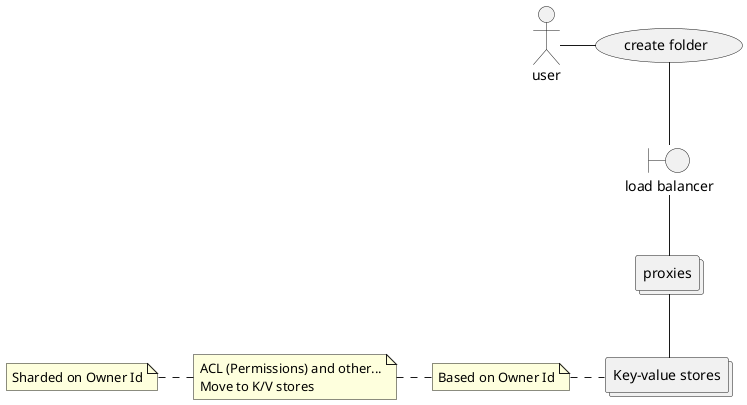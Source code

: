 @startuml

actor user
usecase create as "create folder"
boundary lb as "load balancer"
collections proxies
collections kv as "Key-value stores"

user - create
create -down- lb
note left
    Based on Owner Id
end note
lb -down- proxies
note left
    ACL (Permissions) and other...
    Move to K/V stores
end note
proxies -down- kv
note left
    Sharded on Owner Id
end note
@enduml

